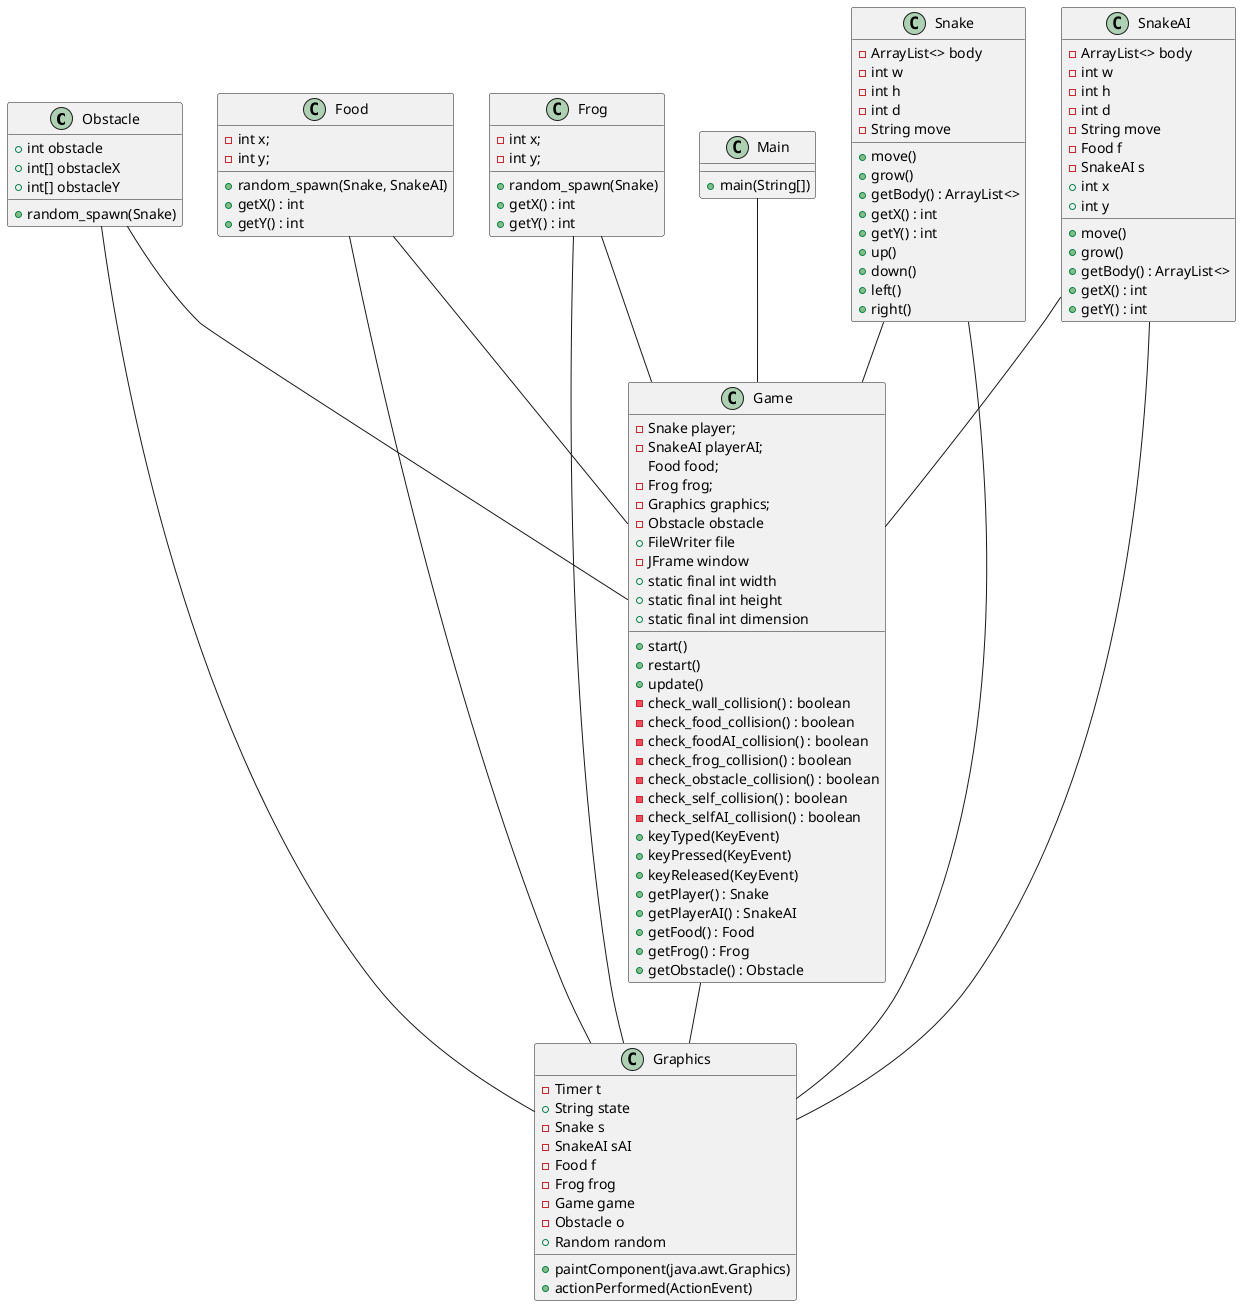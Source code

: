 @startuml

class Obstacle{
    + int obstacle
    + int[] obstacleX
+ int[] obstacleY
+ random_spawn(Snake)
}

class Food {
- int x;
- int y;
+ random_spawn(Snake, SnakeAI)
+ getX() : int
+ getY() : int
}

class Frog {
- int x;
- int y;
+ random_spawn(Snake)
+ getX() : int
+ getY() : int
}

class Snake {
    - ArrayList<> body
    - int w
    -int h
    -int d
    - String move
    + move()
    + grow()
    + getBody() : ArrayList<>
    + getX() : int
    + getY() : int
    + up()
    + down()
    + left()
    + right()
}

class SnakeAI {
    - ArrayList<> body
    - int w
    -int h
    -int d
    - String move
    - Food f
    - SnakeAI s
    + int x
    + int y
    + move()
        + grow()
        + getBody() : ArrayList<>
        + getX() : int
        + getY() : int

}

class Graphics{
    - Timer t
    + String state
    - Snake s
    - SnakeAI sAI
    - Food f
    - Frog frog
    - Game game
    - Obstacle o
    + Random random
    + paintComponent(java.awt.Graphics)
    + actionPerformed(ActionEvent)
}

class Game{
    - Snake player;
    - SnakeAI playerAI;
    Food food;
    - Frog frog;
    - Graphics graphics;
    - Obstacle obstacle
    + FileWriter file
    - JFrame window
    + static final int width
    + static final int height
    + static final int dimension
    + start()
    + restart()
    + update()
    - check_wall_collision() : boolean
    - check_food_collision() : boolean
    - check_foodAI_collision() : boolean
    - check_frog_collision() : boolean
    - check_obstacle_collision() : boolean
    - check_self_collision() : boolean
    - check_selfAI_collision() : boolean
    + keyTyped(KeyEvent)
    + keyPressed(KeyEvent)
    + keyReleased(KeyEvent)
    + getPlayer() : Snake
    + getPlayerAI() : SnakeAI
    + getFood() : Food
    + getFrog() : Frog
    + getObstacle() : Obstacle


}

class Main {
+ main(String[])
}

Obstacle -- Graphics
Obstacle -- Game
Frog -- Graphics
Frog -- Game
Snake -- Graphics
Snake -- Game
SnakeAI -- Graphics
SnakeAI -- Game
Food -- Graphics
Food -- Game
Game -- Graphics
Main -- Game

@enduml